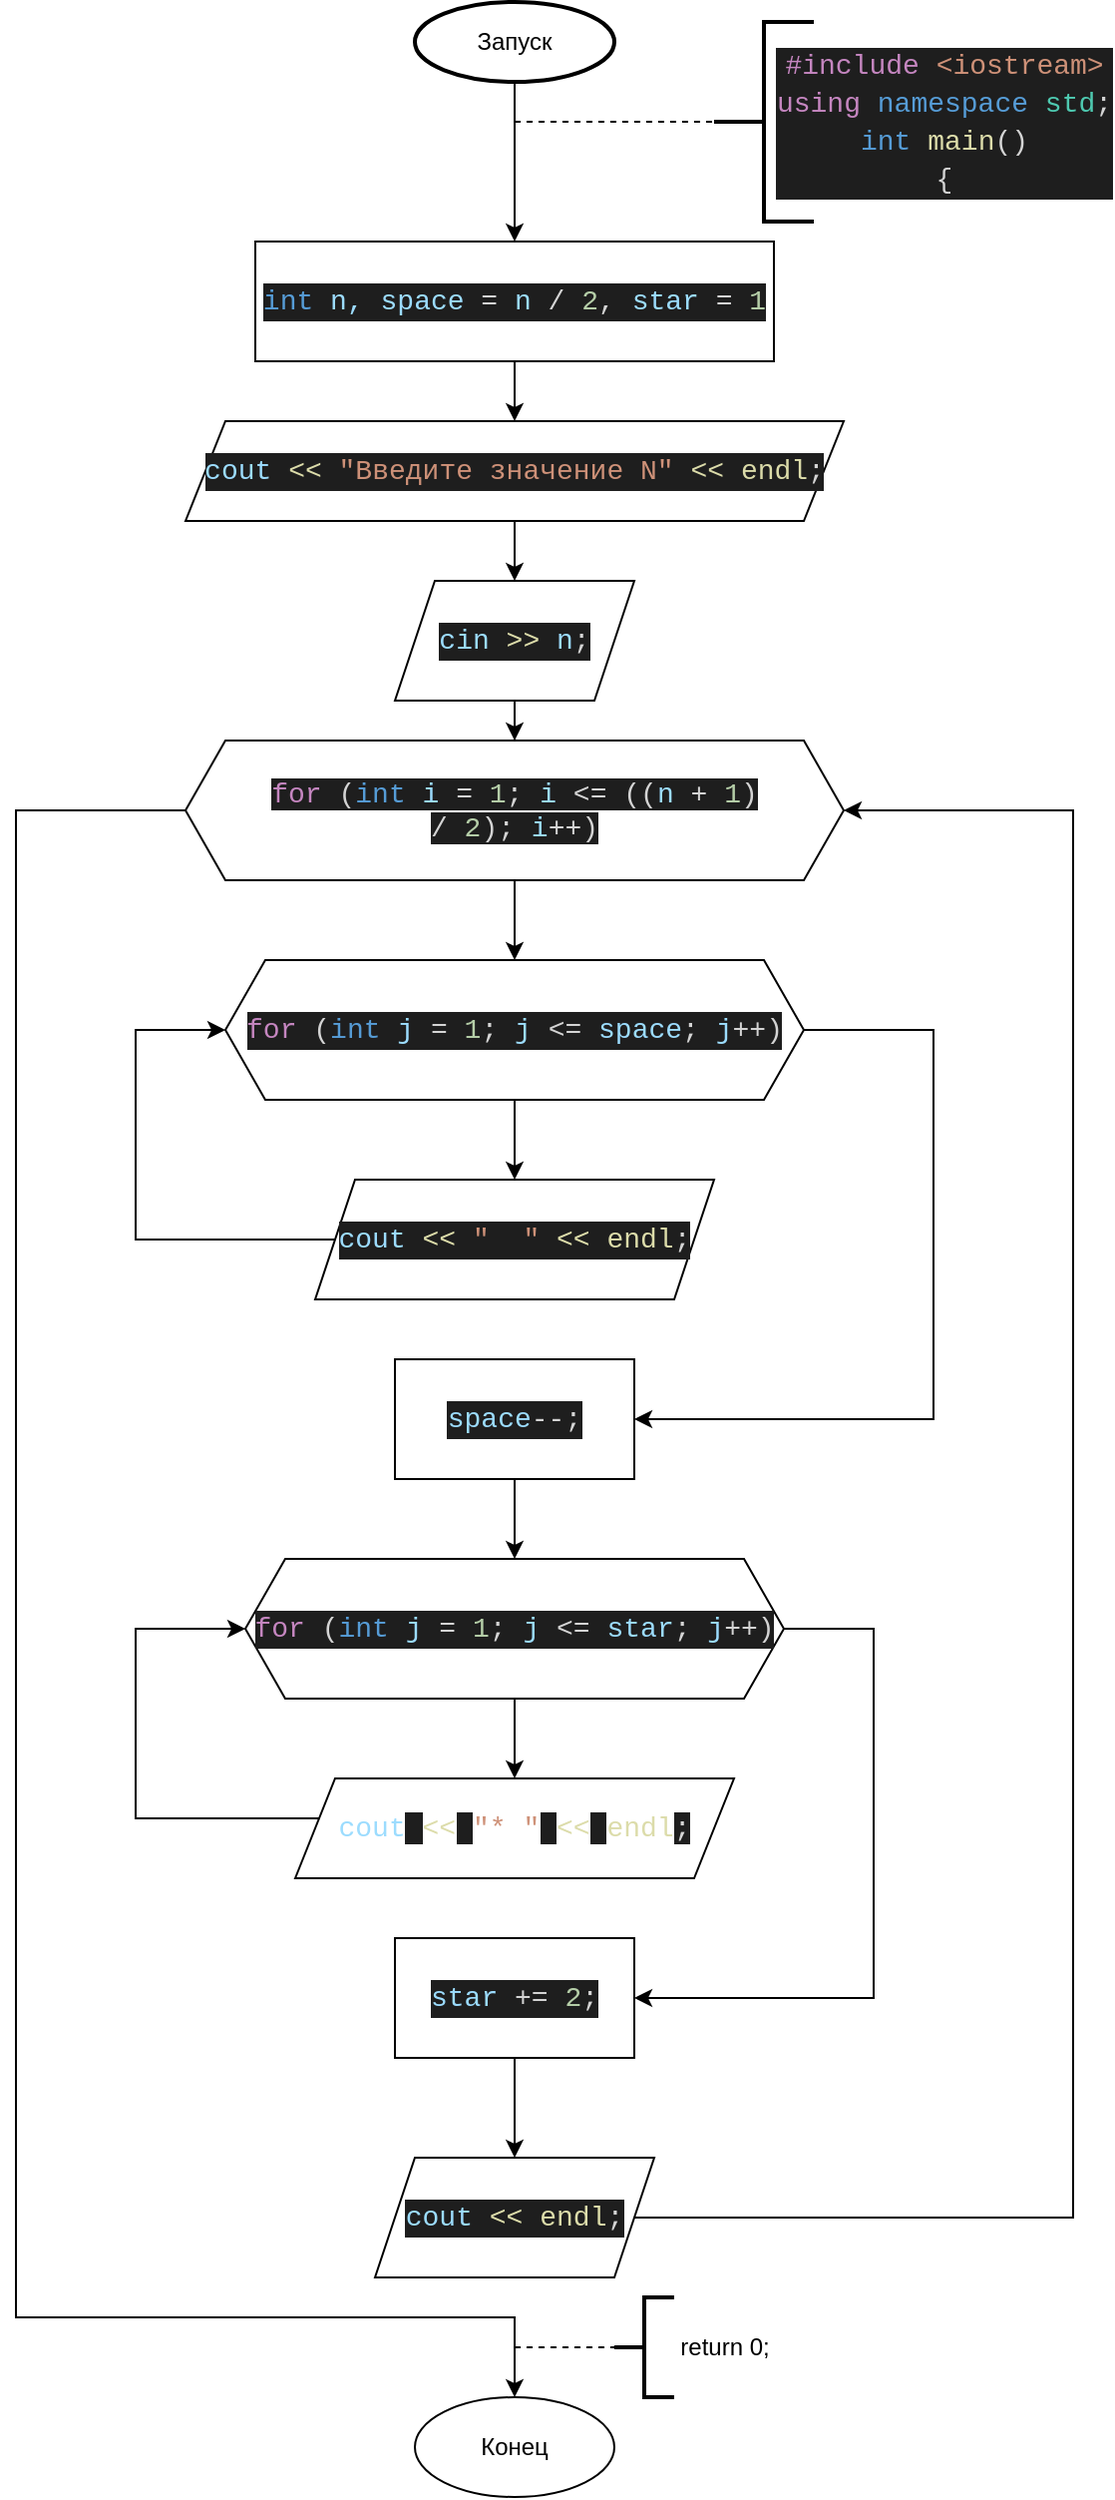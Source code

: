 <mxfile>
    <diagram id="qOFhQpoejYh67qP6rzdW" name="Страница 1">
        <mxGraphModel dx="1118" dy="790" grid="1" gridSize="10" guides="1" tooltips="1" connect="1" arrows="1" fold="1" page="1" pageScale="1" pageWidth="827" pageHeight="1169" math="0" shadow="0">
            <root>
                <mxCell id="0"/>
                <mxCell id="1" parent="0"/>
                <mxCell id="4" value="" style="edgeStyle=orthogonalEdgeStyle;rounded=0;orthogonalLoop=1;jettySize=auto;html=1;" parent="1" source="2" target="3" edge="1">
                    <mxGeometry relative="1" as="geometry"/>
                </mxCell>
                <mxCell id="2" value="Запуск" style="strokeWidth=2;html=1;shape=mxgraph.flowchart.start_1;whiteSpace=wrap;" parent="1" vertex="1">
                    <mxGeometry x="350" y="10" width="100" height="40" as="geometry"/>
                </mxCell>
                <mxCell id="9" value="" style="edgeStyle=orthogonalEdgeStyle;rounded=0;orthogonalLoop=1;jettySize=auto;html=1;" parent="1" source="3" target="8" edge="1">
                    <mxGeometry relative="1" as="geometry"/>
                </mxCell>
                <mxCell id="3" value="&lt;div style=&quot;color: rgb(212 , 212 , 212) ; background-color: rgb(30 , 30 , 30) ; font-family: &amp;#34;consolas&amp;#34; , &amp;#34;courier new&amp;#34; , monospace ; font-size: 14px ; line-height: 19px&quot;&gt;&lt;span style=&quot;color: #569cd6&quot;&gt;int&lt;/span&gt; &lt;span style=&quot;color: #9cdcfe&quot;&gt;n,&amp;nbsp;&lt;/span&gt;&lt;span style=&quot;font-family: &amp;#34;consolas&amp;#34; , &amp;#34;courier new&amp;#34; , monospace ; color: rgb(156 , 220 , 254)&quot;&gt;space&lt;/span&gt;&lt;span style=&quot;font-family: &amp;#34;consolas&amp;#34; , &amp;#34;courier new&amp;#34; , monospace&quot;&gt; = &lt;/span&gt;&lt;span style=&quot;font-family: &amp;#34;consolas&amp;#34; , &amp;#34;courier new&amp;#34; , monospace ; color: rgb(156 , 220 , 254)&quot;&gt;n&lt;/span&gt;&lt;span style=&quot;font-family: &amp;#34;consolas&amp;#34; , &amp;#34;courier new&amp;#34; , monospace&quot;&gt; / &lt;/span&gt;&lt;span style=&quot;font-family: &amp;#34;consolas&amp;#34; , &amp;#34;courier new&amp;#34; , monospace ; color: rgb(181 , 206 , 168)&quot;&gt;2&lt;/span&gt;&lt;span style=&quot;font-family: &amp;#34;consolas&amp;#34; , &amp;#34;courier new&amp;#34; , monospace&quot;&gt;, &lt;/span&gt;&lt;span style=&quot;font-family: &amp;#34;consolas&amp;#34; , &amp;#34;courier new&amp;#34; , monospace ; color: rgb(156 , 220 , 254)&quot;&gt;star&lt;/span&gt;&lt;span style=&quot;font-family: &amp;#34;consolas&amp;#34; , &amp;#34;courier new&amp;#34; , monospace&quot;&gt; = &lt;/span&gt;&lt;span style=&quot;font-family: &amp;#34;consolas&amp;#34; , &amp;#34;courier new&amp;#34; , monospace ; color: rgb(181 , 206 , 168)&quot;&gt;1&lt;/span&gt;&lt;/div&gt;" style="rounded=0;whiteSpace=wrap;html=1;" parent="1" vertex="1">
                    <mxGeometry x="270" y="130" width="260" height="60" as="geometry"/>
                </mxCell>
                <mxCell id="5" value="" style="strokeWidth=2;html=1;shape=mxgraph.flowchart.annotation_2;align=left;labelPosition=right;pointerEvents=1;" parent="1" vertex="1">
                    <mxGeometry x="500" y="20" width="50" height="100" as="geometry"/>
                </mxCell>
                <mxCell id="6" value="" style="endArrow=none;dashed=1;html=1;entryX=0;entryY=0.5;entryDx=0;entryDy=0;entryPerimeter=0;" parent="1" target="5" edge="1">
                    <mxGeometry width="50" height="50" relative="1" as="geometry">
                        <mxPoint x="400" y="70" as="sourcePoint"/>
                        <mxPoint x="440" y="380" as="targetPoint"/>
                    </mxGeometry>
                </mxCell>
                <mxCell id="7" value="&lt;div style=&quot;color: rgb(212 , 212 , 212) ; background-color: rgb(30 , 30 , 30) ; font-family: &amp;#34;consolas&amp;#34; , &amp;#34;courier new&amp;#34; , monospace ; font-size: 14px ; line-height: 19px&quot;&gt;&lt;div&gt;&lt;span style=&quot;color: #c586c0&quot;&gt;#include&lt;/span&gt;&lt;span style=&quot;color: #569cd6&quot;&gt; &lt;/span&gt;&lt;span style=&quot;color: #ce9178&quot;&gt;&amp;lt;iostream&amp;gt;&lt;/span&gt;&lt;/div&gt;&lt;div&gt;&lt;span style=&quot;color: #c586c0&quot;&gt;using&lt;/span&gt; &lt;span style=&quot;color: #569cd6&quot;&gt;namespace&lt;/span&gt; &lt;span style=&quot;color: #4ec9b0&quot;&gt;std&lt;/span&gt;;&lt;/div&gt;&lt;div&gt;&lt;span style=&quot;color: #569cd6&quot;&gt;int&lt;/span&gt; &lt;span style=&quot;color: #dcdcaa&quot;&gt;main&lt;/span&gt;() &lt;/div&gt;&lt;div&gt;{&lt;/div&gt;&lt;/div&gt;" style="text;html=1;align=center;verticalAlign=middle;resizable=0;points=[];autosize=1;strokeColor=none;" parent="1" vertex="1">
                    <mxGeometry x="530" y="30" width="170" height="80" as="geometry"/>
                </mxCell>
                <mxCell id="11" value="" style="edgeStyle=orthogonalEdgeStyle;rounded=0;orthogonalLoop=1;jettySize=auto;html=1;" parent="1" source="8" target="10" edge="1">
                    <mxGeometry relative="1" as="geometry"/>
                </mxCell>
                <mxCell id="8" value="&lt;div style=&quot;color: rgb(212 , 212 , 212) ; background-color: rgb(30 , 30 , 30) ; font-family: &amp;#34;consolas&amp;#34; , &amp;#34;courier new&amp;#34; , monospace ; font-size: 14px ; line-height: 19px&quot;&gt;&lt;span style=&quot;color: #9cdcfe&quot;&gt;cout&lt;/span&gt; &lt;span style=&quot;color: #dcdcaa&quot;&gt;&amp;lt;&amp;lt;&lt;/span&gt; &lt;span style=&quot;color: #ce9178&quot;&gt;&quot;Введите значение N&quot;&lt;/span&gt; &lt;span style=&quot;color: #dcdcaa&quot;&gt;&amp;lt;&amp;lt;&lt;/span&gt; &lt;span style=&quot;color: #dcdcaa&quot;&gt;endl&lt;/span&gt;;&lt;/div&gt;" style="shape=parallelogram;perimeter=parallelogramPerimeter;whiteSpace=wrap;html=1;fixedSize=1;" parent="1" vertex="1">
                    <mxGeometry x="235" y="220" width="330" height="50" as="geometry"/>
                </mxCell>
                <mxCell id="14" value="" style="edgeStyle=orthogonalEdgeStyle;rounded=0;orthogonalLoop=1;jettySize=auto;html=1;" parent="1" source="10" target="12" edge="1">
                    <mxGeometry relative="1" as="geometry"/>
                </mxCell>
                <mxCell id="10" value="&lt;div style=&quot;color: rgb(212 , 212 , 212) ; background-color: rgb(30 , 30 , 30) ; font-family: &amp;#34;consolas&amp;#34; , &amp;#34;courier new&amp;#34; , monospace ; font-size: 14px ; line-height: 19px&quot;&gt;&lt;span style=&quot;color: #9cdcfe&quot;&gt;cin&lt;/span&gt; &lt;span style=&quot;color: #dcdcaa&quot;&gt;&amp;gt;&amp;gt;&lt;/span&gt; &lt;span style=&quot;color: #9cdcfe&quot;&gt;n&lt;/span&gt;;&lt;/div&gt;" style="shape=parallelogram;perimeter=parallelogramPerimeter;whiteSpace=wrap;html=1;fixedSize=1;" parent="1" vertex="1">
                    <mxGeometry x="340" y="300" width="120" height="60" as="geometry"/>
                </mxCell>
                <mxCell id="16" value="" style="edgeStyle=orthogonalEdgeStyle;rounded=0;orthogonalLoop=1;jettySize=auto;html=1;" parent="1" source="12" target="15" edge="1">
                    <mxGeometry relative="1" as="geometry"/>
                </mxCell>
                <mxCell id="45" style="edgeStyle=orthogonalEdgeStyle;rounded=0;orthogonalLoop=1;jettySize=auto;html=1;entryX=0.5;entryY=0;entryDx=0;entryDy=0;" edge="1" parent="1" source="12" target="39">
                    <mxGeometry relative="1" as="geometry">
                        <mxPoint x="160" y="1200" as="targetPoint"/>
                        <Array as="points">
                            <mxPoint x="150" y="415"/>
                            <mxPoint x="150" y="1170"/>
                            <mxPoint x="400" y="1170"/>
                        </Array>
                    </mxGeometry>
                </mxCell>
                <mxCell id="12" value="&#10;&#10;&lt;span style=&quot;font-style: normal; font-weight: 400; letter-spacing: normal; text-align: center; text-indent: 0px; text-transform: none; word-spacing: 0px; background-color: rgb(30, 30, 30); font-family: consolas, &amp;quot;courier new&amp;quot;, monospace; font-size: 14px; color: rgb(197, 134, 192);&quot;&gt;for&lt;/span&gt;&lt;span style=&quot;font-style: normal; font-weight: 400; letter-spacing: normal; text-align: center; text-indent: 0px; text-transform: none; word-spacing: 0px; background-color: rgb(30, 30, 30); color: rgb(212, 212, 212); font-family: consolas, &amp;quot;courier new&amp;quot;, monospace; font-size: 14px;&quot;&gt;&lt;span&gt;&amp;nbsp;&lt;/span&gt;(&lt;/span&gt;&lt;span style=&quot;font-style: normal; font-weight: 400; letter-spacing: normal; text-align: center; text-indent: 0px; text-transform: none; word-spacing: 0px; background-color: rgb(30, 30, 30); font-family: consolas, &amp;quot;courier new&amp;quot;, monospace; font-size: 14px; color: rgb(86, 156, 214);&quot;&gt;int&lt;/span&gt;&lt;span style=&quot;font-style: normal; font-weight: 400; letter-spacing: normal; text-align: center; text-indent: 0px; text-transform: none; word-spacing: 0px; background-color: rgb(30, 30, 30); color: rgb(212, 212, 212); font-family: consolas, &amp;quot;courier new&amp;quot;, monospace; font-size: 14px;&quot;&gt;&lt;span&gt;&amp;nbsp;&lt;/span&gt;&lt;/span&gt;&lt;span style=&quot;font-style: normal; font-weight: 400; letter-spacing: normal; text-align: center; text-indent: 0px; text-transform: none; word-spacing: 0px; background-color: rgb(30, 30, 30); font-family: consolas, &amp;quot;courier new&amp;quot;, monospace; font-size: 14px; color: rgb(156, 220, 254);&quot;&gt;i&lt;/span&gt;&lt;span style=&quot;font-style: normal; font-weight: 400; letter-spacing: normal; text-align: center; text-indent: 0px; text-transform: none; word-spacing: 0px; background-color: rgb(30, 30, 30); color: rgb(212, 212, 212); font-family: consolas, &amp;quot;courier new&amp;quot;, monospace; font-size: 14px;&quot;&gt;&lt;span&gt;&amp;nbsp;&lt;/span&gt;=&lt;span&gt;&amp;nbsp;&lt;/span&gt;&lt;/span&gt;&lt;span style=&quot;font-style: normal; font-weight: 400; letter-spacing: normal; text-align: center; text-indent: 0px; text-transform: none; word-spacing: 0px; background-color: rgb(30, 30, 30); font-family: consolas, &amp;quot;courier new&amp;quot;, monospace; font-size: 14px; color: rgb(181, 206, 168);&quot;&gt;1&lt;/span&gt;&lt;span style=&quot;font-style: normal; font-weight: 400; letter-spacing: normal; text-align: center; text-indent: 0px; text-transform: none; word-spacing: 0px; background-color: rgb(30, 30, 30); color: rgb(212, 212, 212); font-family: consolas, &amp;quot;courier new&amp;quot;, monospace; font-size: 14px;&quot;&gt;;&amp;nbsp;&lt;/span&gt;&lt;span style=&quot;font-style: normal; font-weight: 400; letter-spacing: normal; text-align: center; text-indent: 0px; text-transform: none; word-spacing: 0px; background-color: rgb(30, 30, 30); font-family: consolas, &amp;quot;courier new&amp;quot;, monospace; font-size: 14px; color: rgb(156, 220, 254);&quot;&gt;i&lt;/span&gt;&lt;span style=&quot;font-style: normal; font-weight: 400; letter-spacing: normal; text-align: center; text-indent: 0px; text-transform: none; word-spacing: 0px; background-color: rgb(30, 30, 30); color: rgb(212, 212, 212); font-family: consolas, &amp;quot;courier new&amp;quot;, monospace; font-size: 14px;&quot;&gt;&lt;span&gt;&amp;nbsp;&lt;/span&gt;&amp;lt;= ((&lt;/span&gt;&lt;span style=&quot;font-style: normal; font-weight: 400; letter-spacing: normal; text-align: center; text-indent: 0px; text-transform: none; word-spacing: 0px; background-color: rgb(30, 30, 30); font-family: consolas, &amp;quot;courier new&amp;quot;, monospace; font-size: 14px; color: rgb(156, 220, 254);&quot;&gt;n&lt;/span&gt;&lt;span style=&quot;font-style: normal; font-weight: 400; letter-spacing: normal; text-align: center; text-indent: 0px; text-transform: none; word-spacing: 0px; background-color: rgb(30, 30, 30); color: rgb(212, 212, 212); font-family: consolas, &amp;quot;courier new&amp;quot;, monospace; font-size: 14px;&quot;&gt;&lt;span&gt;&amp;nbsp;&lt;/span&gt;+&lt;span&gt;&amp;nbsp;&lt;/span&gt;&lt;/span&gt;&lt;span style=&quot;font-style: normal; font-weight: 400; letter-spacing: normal; text-align: center; text-indent: 0px; text-transform: none; word-spacing: 0px; background-color: rgb(30, 30, 30); font-family: consolas, &amp;quot;courier new&amp;quot;, monospace; font-size: 14px; color: rgb(181, 206, 168);&quot;&gt;1&lt;/span&gt;&lt;span style=&quot;font-style: normal; font-weight: 400; letter-spacing: normal; text-align: center; text-indent: 0px; text-transform: none; word-spacing: 0px; background-color: rgb(30, 30, 30); color: rgb(212, 212, 212); font-family: consolas, &amp;quot;courier new&amp;quot;, monospace; font-size: 14px;&quot;&gt;) /&lt;span&gt;&amp;nbsp;&lt;/span&gt;&lt;/span&gt;&lt;span style=&quot;font-style: normal; font-weight: 400; letter-spacing: normal; text-align: center; text-indent: 0px; text-transform: none; word-spacing: 0px; background-color: rgb(30, 30, 30); font-family: consolas, &amp;quot;courier new&amp;quot;, monospace; font-size: 14px; color: rgb(181, 206, 168);&quot;&gt;2&lt;/span&gt;&lt;span style=&quot;font-style: normal; font-weight: 400; letter-spacing: normal; text-align: center; text-indent: 0px; text-transform: none; word-spacing: 0px; background-color: rgb(30, 30, 30); color: rgb(212, 212, 212); font-family: consolas, &amp;quot;courier new&amp;quot;, monospace; font-size: 14px;&quot;&gt;);&lt;span&gt;&amp;nbsp;&lt;/span&gt;&lt;/span&gt;&lt;span style=&quot;font-style: normal; font-weight: 400; letter-spacing: normal; text-align: center; text-indent: 0px; text-transform: none; word-spacing: 0px; background-color: rgb(30, 30, 30); font-family: consolas, &amp;quot;courier new&amp;quot;, monospace; font-size: 14px; color: rgb(156, 220, 254);&quot;&gt;i&lt;/span&gt;&lt;span style=&quot;font-style: normal; font-weight: 400; letter-spacing: normal; text-align: center; text-indent: 0px; text-transform: none; word-spacing: 0px; background-color: rgb(30, 30, 30); color: rgb(212, 212, 212); font-family: consolas, &amp;quot;courier new&amp;quot;, monospace; font-size: 14px;&quot;&gt;++)&lt;/span&gt;&#10;&#10;" style="shape=hexagon;perimeter=hexagonPerimeter2;whiteSpace=wrap;html=1;fixedSize=1;size=20;" parent="1" vertex="1">
                    <mxGeometry x="235" y="380" width="330" height="70" as="geometry"/>
                </mxCell>
                <mxCell id="19" value="" style="edgeStyle=orthogonalEdgeStyle;rounded=0;orthogonalLoop=1;jettySize=auto;html=1;" parent="1" source="15" target="18" edge="1">
                    <mxGeometry relative="1" as="geometry"/>
                </mxCell>
                <mxCell id="22" style="edgeStyle=orthogonalEdgeStyle;rounded=0;orthogonalLoop=1;jettySize=auto;html=1;entryX=1;entryY=0.5;entryDx=0;entryDy=0;" parent="1" source="15" target="21" edge="1">
                    <mxGeometry relative="1" as="geometry">
                        <mxPoint x="610" y="760" as="targetPoint"/>
                        <Array as="points">
                            <mxPoint x="610" y="525"/>
                            <mxPoint x="610" y="720"/>
                        </Array>
                    </mxGeometry>
                </mxCell>
                <mxCell id="15" value="&lt;div style=&quot;color: rgb(212 , 212 , 212) ; background-color: rgb(30 , 30 , 30) ; font-family: &amp;#34;consolas&amp;#34; , &amp;#34;courier new&amp;#34; , monospace ; font-size: 14px ; line-height: 19px&quot;&gt;&lt;span style=&quot;color: #c586c0&quot;&gt;for&lt;/span&gt; (&lt;span style=&quot;color: #569cd6&quot;&gt;int&lt;/span&gt; &lt;span style=&quot;color: #9cdcfe&quot;&gt;j&lt;/span&gt; = &lt;span style=&quot;color: #b5cea8&quot;&gt;1&lt;/span&gt;; &lt;span style=&quot;color: #9cdcfe&quot;&gt;j&lt;/span&gt; &amp;lt;= &lt;span style=&quot;color: #9cdcfe&quot;&gt;space&lt;/span&gt;; &lt;span style=&quot;color: #9cdcfe&quot;&gt;j&lt;/span&gt;++) &lt;/div&gt;" style="shape=hexagon;perimeter=hexagonPerimeter2;whiteSpace=wrap;html=1;fixedSize=1;" parent="1" vertex="1">
                    <mxGeometry x="255" y="490" width="290" height="70" as="geometry"/>
                </mxCell>
                <mxCell id="20" style="edgeStyle=orthogonalEdgeStyle;rounded=0;orthogonalLoop=1;jettySize=auto;html=1;entryX=0;entryY=0.5;entryDx=0;entryDy=0;" parent="1" source="18" target="15" edge="1">
                    <mxGeometry relative="1" as="geometry">
                        <Array as="points">
                            <mxPoint x="210" y="630"/>
                            <mxPoint x="210" y="525"/>
                        </Array>
                    </mxGeometry>
                </mxCell>
                <mxCell id="18" value="&lt;div style=&quot;color: rgb(212 , 212 , 212) ; background-color: rgb(30 , 30 , 30) ; font-family: &amp;#34;consolas&amp;#34; , &amp;#34;courier new&amp;#34; , monospace ; font-size: 14px ; line-height: 19px&quot;&gt;&lt;span style=&quot;color: #9cdcfe&quot;&gt;cout&lt;/span&gt; &lt;span style=&quot;color: #dcdcaa&quot;&gt;&amp;lt;&amp;lt;&lt;/span&gt; &lt;span style=&quot;color: #ce9178&quot;&gt;&quot; &amp;nbsp;&quot;&lt;/span&gt; &lt;span style=&quot;color: #dcdcaa&quot;&gt;&amp;lt;&amp;lt;&lt;/span&gt; &lt;span style=&quot;color: #dcdcaa&quot;&gt;endl&lt;/span&gt;;&lt;/div&gt;" style="shape=parallelogram;perimeter=parallelogramPerimeter;whiteSpace=wrap;html=1;fixedSize=1;" parent="1" vertex="1">
                    <mxGeometry x="300" y="600" width="200" height="60" as="geometry"/>
                </mxCell>
                <mxCell id="27" value="" style="edgeStyle=orthogonalEdgeStyle;rounded=0;orthogonalLoop=1;jettySize=auto;html=1;" parent="1" source="21" target="26" edge="1">
                    <mxGeometry relative="1" as="geometry"/>
                </mxCell>
                <mxCell id="21" value="&lt;div style=&quot;color: rgb(212 , 212 , 212) ; background-color: rgb(30 , 30 , 30) ; font-family: &amp;#34;consolas&amp;#34; , &amp;#34;courier new&amp;#34; , monospace ; font-size: 14px ; line-height: 19px&quot;&gt;&lt;span style=&quot;color: #9cdcfe&quot;&gt;space&lt;/span&gt;--;&lt;/div&gt;" style="rounded=0;whiteSpace=wrap;html=1;" parent="1" vertex="1">
                    <mxGeometry x="340" y="690" width="120" height="60" as="geometry"/>
                </mxCell>
                <mxCell id="29" value="" style="edgeStyle=orthogonalEdgeStyle;rounded=0;orthogonalLoop=1;jettySize=auto;html=1;" parent="1" source="26" edge="1">
                    <mxGeometry relative="1" as="geometry">
                        <mxPoint x="400" y="900" as="targetPoint"/>
                    </mxGeometry>
                </mxCell>
                <mxCell id="34" style="edgeStyle=orthogonalEdgeStyle;rounded=0;orthogonalLoop=1;jettySize=auto;html=1;entryX=1;entryY=0.5;entryDx=0;entryDy=0;" parent="1" source="26" target="32" edge="1">
                    <mxGeometry relative="1" as="geometry">
                        <Array as="points">
                            <mxPoint x="580" y="825"/>
                            <mxPoint x="580" y="1010"/>
                        </Array>
                    </mxGeometry>
                </mxCell>
                <mxCell id="26" value="&lt;div style=&quot;color: rgb(212 , 212 , 212) ; background-color: rgb(30 , 30 , 30) ; font-family: &amp;#34;consolas&amp;#34; , &amp;#34;courier new&amp;#34; , monospace ; font-size: 14px ; line-height: 19px&quot;&gt;&lt;span style=&quot;color: #c586c0&quot;&gt;for&lt;/span&gt; (&lt;span style=&quot;color: #569cd6&quot;&gt;int&lt;/span&gt; &lt;span style=&quot;color: #9cdcfe&quot;&gt;j&lt;/span&gt; = &lt;span style=&quot;color: #b5cea8&quot;&gt;1&lt;/span&gt;; &lt;span style=&quot;color: #9cdcfe&quot;&gt;j&lt;/span&gt; &amp;lt;= &lt;span style=&quot;color: #9cdcfe&quot;&gt;star&lt;/span&gt;; &lt;span style=&quot;color: #9cdcfe&quot;&gt;j&lt;/span&gt;++) &lt;/div&gt;" style="shape=hexagon;perimeter=hexagonPerimeter2;whiteSpace=wrap;html=1;fixedSize=1;" parent="1" vertex="1">
                    <mxGeometry x="265" y="790" width="270" height="70" as="geometry"/>
                </mxCell>
                <mxCell id="30" style="edgeStyle=orthogonalEdgeStyle;rounded=0;orthogonalLoop=1;jettySize=auto;html=1;entryX=0;entryY=0.5;entryDx=0;entryDy=0;" parent="1" target="26" edge="1">
                    <mxGeometry relative="1" as="geometry">
                        <mxPoint x="305" y="930" as="sourcePoint"/>
                        <Array as="points">
                            <mxPoint x="305" y="920"/>
                            <mxPoint x="210" y="920"/>
                            <mxPoint x="210" y="825"/>
                        </Array>
                    </mxGeometry>
                </mxCell>
                <mxCell id="31" value="&lt;span style=&quot;font-family: &amp;#34;consolas&amp;#34; , &amp;#34;courier new&amp;#34; , monospace ; font-size: 14px ; color: rgb(156 , 220 , 254)&quot;&gt;cout&lt;/span&gt;&lt;span style=&quot;color: rgb(212 , 212 , 212) ; font-family: &amp;#34;consolas&amp;#34; , &amp;#34;courier new&amp;#34; , monospace ; font-size: 14px ; background-color: rgb(30 , 30 , 30)&quot;&gt;&amp;nbsp;&lt;/span&gt;&lt;span style=&quot;font-family: &amp;#34;consolas&amp;#34; , &amp;#34;courier new&amp;#34; , monospace ; font-size: 14px ; color: rgb(220 , 220 , 170)&quot;&gt;&amp;lt;&amp;lt;&lt;/span&gt;&lt;span style=&quot;color: rgb(212 , 212 , 212) ; font-family: &amp;#34;consolas&amp;#34; , &amp;#34;courier new&amp;#34; , monospace ; font-size: 14px ; background-color: rgb(30 , 30 , 30)&quot;&gt;&amp;nbsp;&lt;/span&gt;&lt;span style=&quot;font-family: &amp;#34;consolas&amp;#34; , &amp;#34;courier new&amp;#34; , monospace ; font-size: 14px ; color: rgb(206 , 145 , 120)&quot;&gt;&quot;* &quot;&lt;/span&gt;&lt;span style=&quot;color: rgb(212 , 212 , 212) ; font-family: &amp;#34;consolas&amp;#34; , &amp;#34;courier new&amp;#34; , monospace ; font-size: 14px ; background-color: rgb(30 , 30 , 30)&quot;&gt;&amp;nbsp;&lt;/span&gt;&lt;span style=&quot;font-family: &amp;#34;consolas&amp;#34; , &amp;#34;courier new&amp;#34; , monospace ; font-size: 14px ; color: rgb(220 , 220 , 170)&quot;&gt;&amp;lt;&amp;lt;&lt;/span&gt;&lt;span style=&quot;color: rgb(212 , 212 , 212) ; font-family: &amp;#34;consolas&amp;#34; , &amp;#34;courier new&amp;#34; , monospace ; font-size: 14px ; background-color: rgb(30 , 30 , 30)&quot;&gt;&amp;nbsp;&lt;/span&gt;&lt;span style=&quot;font-family: &amp;#34;consolas&amp;#34; , &amp;#34;courier new&amp;#34; , monospace ; font-size: 14px ; color: rgb(220 , 220 , 170)&quot;&gt;endl&lt;/span&gt;&lt;span style=&quot;color: rgb(212 , 212 , 212) ; font-family: &amp;#34;consolas&amp;#34; , &amp;#34;courier new&amp;#34; , monospace ; font-size: 14px ; background-color: rgb(30 , 30 , 30)&quot;&gt;;&lt;/span&gt;" style="shape=parallelogram;perimeter=parallelogramPerimeter;whiteSpace=wrap;html=1;fixedSize=1;" parent="1" vertex="1">
                    <mxGeometry x="290" y="900" width="220" height="50" as="geometry"/>
                </mxCell>
                <mxCell id="40" value="" style="edgeStyle=orthogonalEdgeStyle;rounded=0;orthogonalLoop=1;jettySize=auto;html=1;" parent="1" source="32" target="38" edge="1">
                    <mxGeometry relative="1" as="geometry"/>
                </mxCell>
                <mxCell id="32" value="&lt;div style=&quot;color: rgb(212 , 212 , 212) ; background-color: rgb(30 , 30 , 30) ; font-family: &amp;#34;consolas&amp;#34; , &amp;#34;courier new&amp;#34; , monospace ; font-size: 14px ; line-height: 19px&quot;&gt;&lt;span style=&quot;color: #9cdcfe&quot;&gt;star&lt;/span&gt; += &lt;span style=&quot;color: #b5cea8&quot;&gt;2&lt;/span&gt;;&lt;/div&gt;" style="rounded=0;whiteSpace=wrap;html=1;" parent="1" vertex="1">
                    <mxGeometry x="340" y="980" width="120" height="60" as="geometry"/>
                </mxCell>
                <mxCell id="37" style="edgeStyle=orthogonalEdgeStyle;rounded=0;orthogonalLoop=1;jettySize=auto;html=1;entryX=1;entryY=0.5;entryDx=0;entryDy=0;" parent="1" target="12" edge="1">
                    <mxGeometry relative="1" as="geometry">
                        <mxPoint x="460" y="1090" as="sourcePoint"/>
                        <mxPoint x="710" y="430" as="targetPoint"/>
                        <Array as="points">
                            <mxPoint x="460" y="1120"/>
                            <mxPoint x="680" y="1120"/>
                            <mxPoint x="680" y="415"/>
                        </Array>
                    </mxGeometry>
                </mxCell>
                <mxCell id="38" value="&lt;div style=&quot;color: rgb(212 , 212 , 212) ; background-color: rgb(30 , 30 , 30) ; font-family: &amp;#34;consolas&amp;#34; , &amp;#34;courier new&amp;#34; , monospace ; font-size: 14px ; line-height: 19px&quot;&gt;&lt;span style=&quot;color: #9cdcfe&quot;&gt;cout&lt;/span&gt; &lt;span style=&quot;color: #dcdcaa&quot;&gt;&amp;lt;&amp;lt;&lt;/span&gt; &lt;span style=&quot;color: #dcdcaa&quot;&gt;endl&lt;/span&gt;;&lt;/div&gt;" style="shape=parallelogram;perimeter=parallelogramPerimeter;whiteSpace=wrap;html=1;fixedSize=1;" parent="1" vertex="1">
                    <mxGeometry x="330" y="1090" width="140" height="60" as="geometry"/>
                </mxCell>
                <mxCell id="39" value="Конец" style="ellipse;whiteSpace=wrap;html=1;" parent="1" vertex="1">
                    <mxGeometry x="350" y="1210" width="100" height="50" as="geometry"/>
                </mxCell>
                <mxCell id="42" value="" style="strokeWidth=2;html=1;shape=mxgraph.flowchart.annotation_2;align=left;labelPosition=right;pointerEvents=1;" parent="1" vertex="1">
                    <mxGeometry x="450" y="1160" width="30" height="50" as="geometry"/>
                </mxCell>
                <mxCell id="43" value="return 0;" style="text;html=1;align=center;verticalAlign=middle;resizable=0;points=[];autosize=1;strokeColor=none;" parent="1" vertex="1">
                    <mxGeometry x="475" y="1175" width="60" height="20" as="geometry"/>
                </mxCell>
                <mxCell id="44" value="" style="endArrow=none;dashed=1;html=1;entryX=0;entryY=0.5;entryDx=0;entryDy=0;entryPerimeter=0;" parent="1" target="42" edge="1">
                    <mxGeometry width="50" height="50" relative="1" as="geometry">
                        <mxPoint x="400" y="1185" as="sourcePoint"/>
                        <mxPoint x="440" y="1210" as="targetPoint"/>
                    </mxGeometry>
                </mxCell>
            </root>
        </mxGraphModel>
    </diagram>
</mxfile>